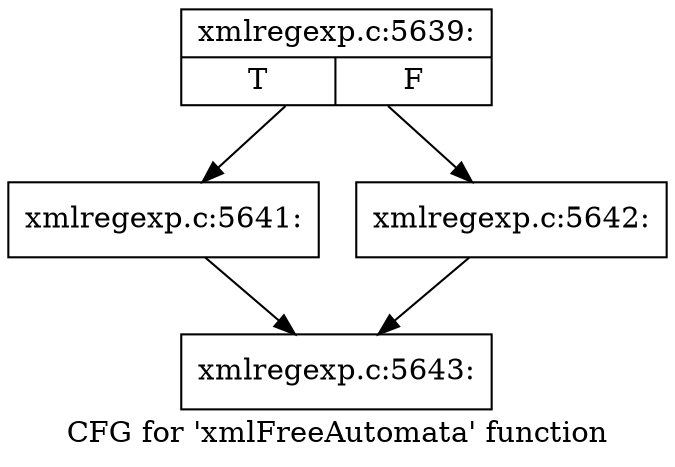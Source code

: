 digraph "CFG for 'xmlFreeAutomata' function" {
	label="CFG for 'xmlFreeAutomata' function";

	Node0x40cdc90 [shape=record,label="{xmlregexp.c:5639:|{<s0>T|<s1>F}}"];
	Node0x40cdc90 -> Node0x40d09c0;
	Node0x40cdc90 -> Node0x40d0a10;
	Node0x40d09c0 [shape=record,label="{xmlregexp.c:5641:}"];
	Node0x40d09c0 -> Node0x40d0aa0;
	Node0x40d0a10 [shape=record,label="{xmlregexp.c:5642:}"];
	Node0x40d0a10 -> Node0x40d0aa0;
	Node0x40d0aa0 [shape=record,label="{xmlregexp.c:5643:}"];
}
